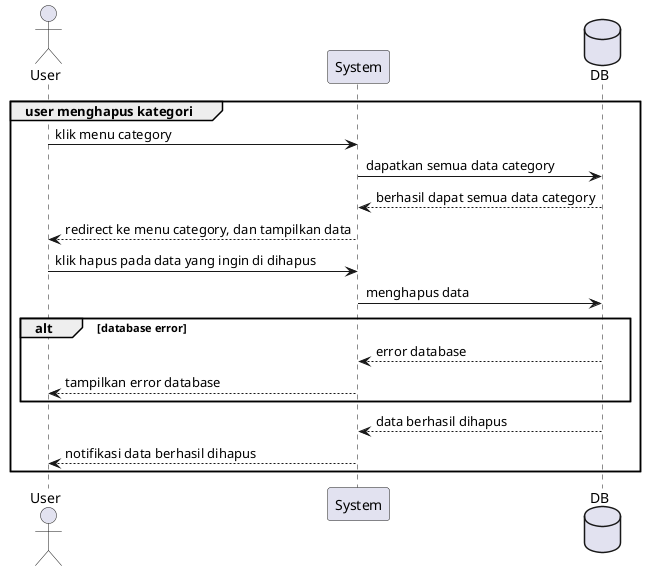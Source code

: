 @startuml kelompok1
actor User
participant System
database DB
group user menghapus kategori
  User -> System : klik menu category
  System -> DB : dapatkan semua data category
  System <-- DB : berhasil dapat semua data category
  User <-- System : redirect ke menu category, dan tampilkan data
  User -> System : klik hapus pada data yang ingin di dihapus
  System -> DB : menghapus data
  alt database error
  System <-- DB : error database
  User <-- System : tampilkan error database
  end
  System <-- DB : data berhasil dihapus
  User <-- System : notifikasi data berhasil dihapus
end
@enduml
